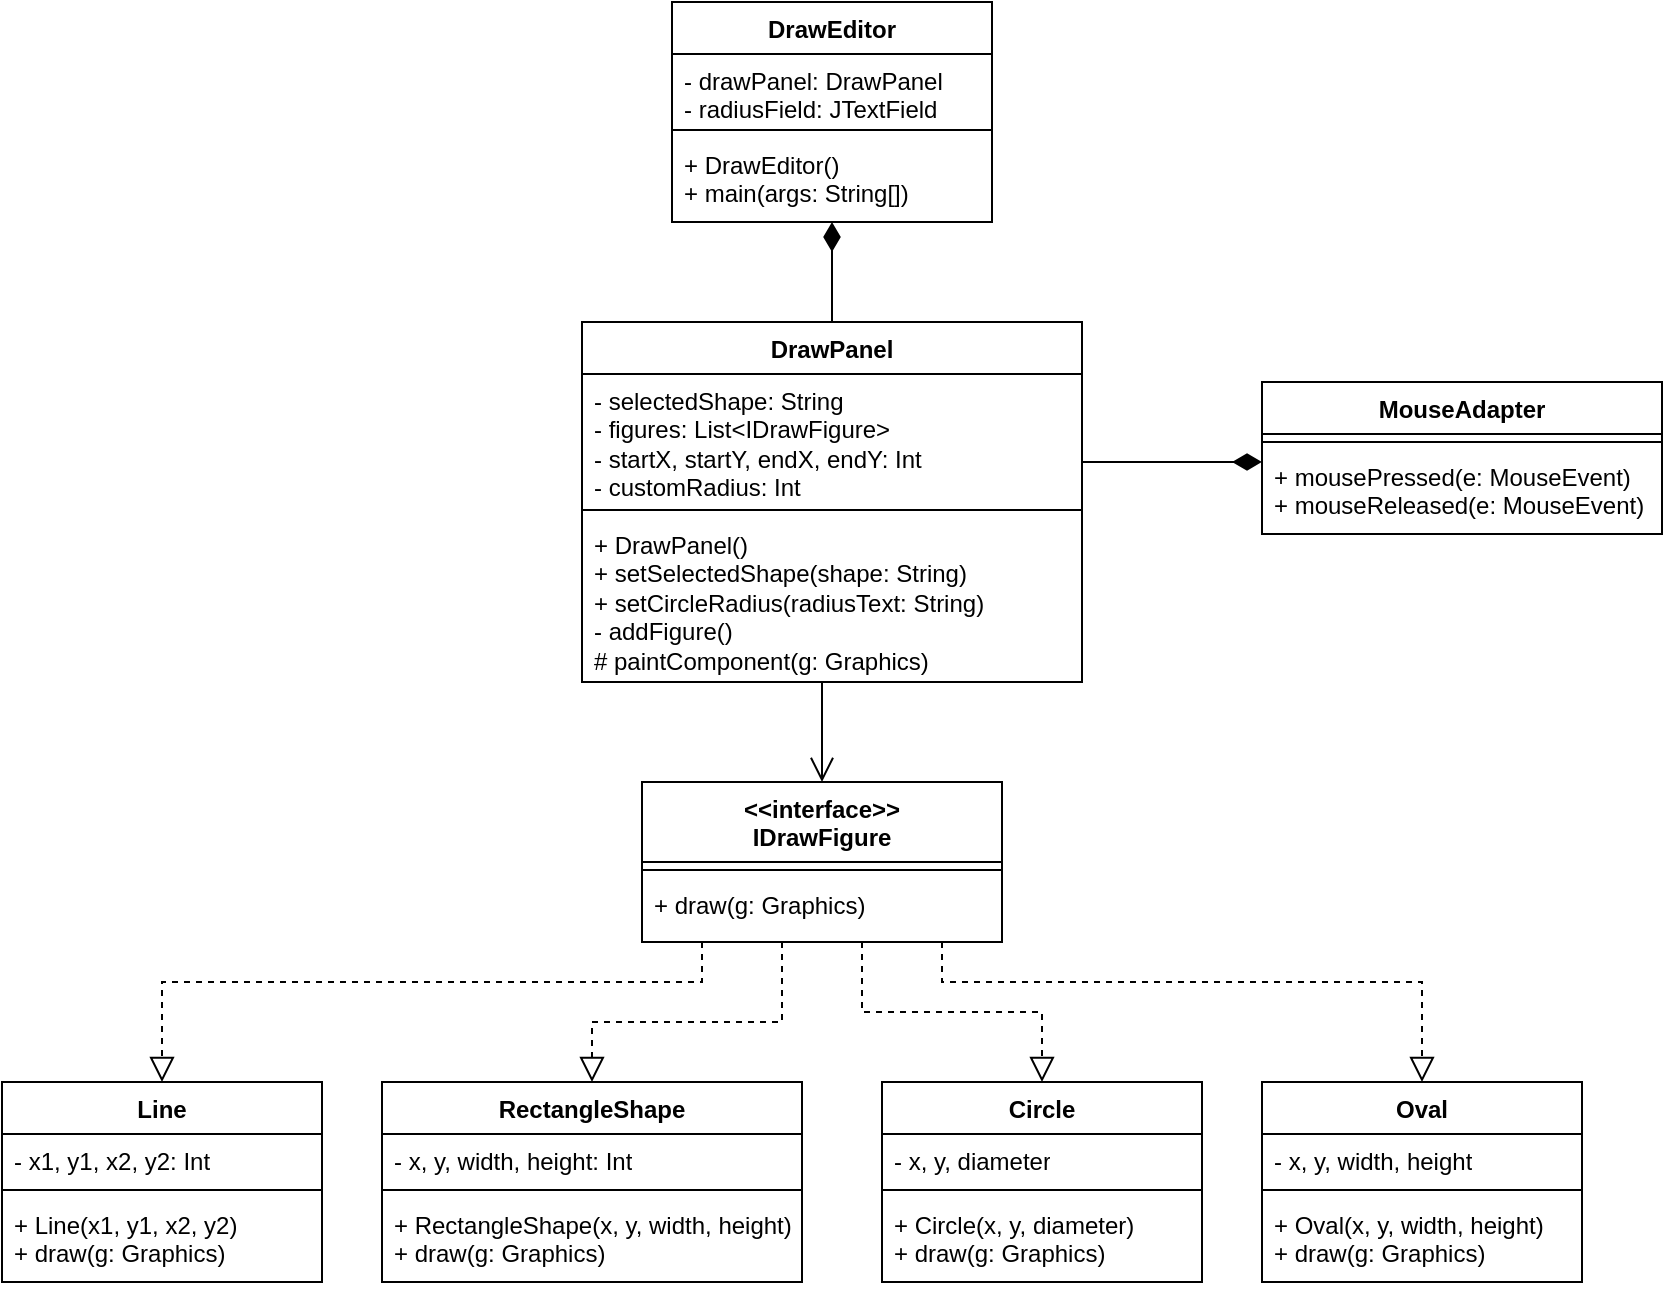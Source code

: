<mxfile version="26.0.15">
  <diagram name="Page-1" id="bhdjwHQwWZ2KyJyDT0jV">
    <mxGraphModel dx="2085" dy="665" grid="1" gridSize="10" guides="1" tooltips="1" connect="1" arrows="1" fold="1" page="1" pageScale="1" pageWidth="850" pageHeight="1100" math="0" shadow="0">
      <root>
        <mxCell id="0" />
        <mxCell id="1" parent="0" />
        <mxCell id="tiHIsYkmhOJf6O4F-qdP-38" style="edgeStyle=orthogonalEdgeStyle;rounded=0;orthogonalLoop=1;jettySize=auto;html=1;entryX=0.5;entryY=0;entryDx=0;entryDy=0;endArrow=none;endFill=1;endSize=12;startSize=12;startFill=1;startArrow=diamondThin;" edge="1" parent="1" source="tiHIsYkmhOJf6O4F-qdP-1" target="tiHIsYkmhOJf6O4F-qdP-5">
          <mxGeometry relative="1" as="geometry" />
        </mxCell>
        <mxCell id="tiHIsYkmhOJf6O4F-qdP-1" value="DrawEditor" style="swimlane;fontStyle=1;align=center;verticalAlign=top;childLayout=stackLayout;horizontal=1;startSize=26;horizontalStack=0;resizeParent=1;resizeParentMax=0;resizeLast=0;collapsible=1;marginBottom=0;whiteSpace=wrap;html=1;" vertex="1" parent="1">
          <mxGeometry x="205" y="170" width="160" height="110" as="geometry" />
        </mxCell>
        <mxCell id="tiHIsYkmhOJf6O4F-qdP-2" value="- drawPanel: DrawPanel&lt;div&gt;- radiusField: JTextField&lt;/div&gt;" style="text;strokeColor=none;fillColor=none;align=left;verticalAlign=top;spacingLeft=4;spacingRight=4;overflow=hidden;rotatable=0;points=[[0,0.5],[1,0.5]];portConstraint=eastwest;whiteSpace=wrap;html=1;" vertex="1" parent="tiHIsYkmhOJf6O4F-qdP-1">
          <mxGeometry y="26" width="160" height="34" as="geometry" />
        </mxCell>
        <mxCell id="tiHIsYkmhOJf6O4F-qdP-3" value="" style="line;strokeWidth=1;fillColor=none;align=left;verticalAlign=middle;spacingTop=-1;spacingLeft=3;spacingRight=3;rotatable=0;labelPosition=right;points=[];portConstraint=eastwest;strokeColor=inherit;" vertex="1" parent="tiHIsYkmhOJf6O4F-qdP-1">
          <mxGeometry y="60" width="160" height="8" as="geometry" />
        </mxCell>
        <mxCell id="tiHIsYkmhOJf6O4F-qdP-4" value="+ DrawEditor()&lt;div&gt;+ main(args: String[])&amp;nbsp;&lt;/div&gt;" style="text;strokeColor=none;fillColor=none;align=left;verticalAlign=top;spacingLeft=4;spacingRight=4;overflow=hidden;rotatable=0;points=[[0,0.5],[1,0.5]];portConstraint=eastwest;whiteSpace=wrap;html=1;" vertex="1" parent="tiHIsYkmhOJf6O4F-qdP-1">
          <mxGeometry y="68" width="160" height="42" as="geometry" />
        </mxCell>
        <mxCell id="tiHIsYkmhOJf6O4F-qdP-41" style="edgeStyle=orthogonalEdgeStyle;rounded=0;orthogonalLoop=1;jettySize=auto;html=1;entryX=0.5;entryY=0;entryDx=0;entryDy=0;endSize=10;endArrow=open;endFill=0;" edge="1" parent="1" source="tiHIsYkmhOJf6O4F-qdP-5" target="tiHIsYkmhOJf6O4F-qdP-14">
          <mxGeometry relative="1" as="geometry">
            <Array as="points">
              <mxPoint x="280" y="520" />
              <mxPoint x="280" y="520" />
            </Array>
          </mxGeometry>
        </mxCell>
        <mxCell id="tiHIsYkmhOJf6O4F-qdP-5" value="DrawPanel" style="swimlane;fontStyle=1;align=center;verticalAlign=top;childLayout=stackLayout;horizontal=1;startSize=26;horizontalStack=0;resizeParent=1;resizeParentMax=0;resizeLast=0;collapsible=1;marginBottom=0;whiteSpace=wrap;html=1;" vertex="1" parent="1">
          <mxGeometry x="160" y="330" width="250" height="180" as="geometry" />
        </mxCell>
        <mxCell id="tiHIsYkmhOJf6O4F-qdP-6" value="- selectedShape: String&lt;div&gt;- figures: List&amp;lt;IDrawFigure&amp;gt;&lt;/div&gt;&lt;div&gt;- startX,&amp;nbsp;&lt;span style=&quot;background-color: transparent; color: light-dark(rgb(0, 0, 0), rgb(255, 255, 255));&quot;&gt;startY,&amp;nbsp;&lt;/span&gt;&lt;span style=&quot;background-color: transparent; color: light-dark(rgb(0, 0, 0), rgb(255, 255, 255));&quot;&gt;endX,&lt;/span&gt;&lt;span style=&quot;background-color: transparent; color: light-dark(rgb(0, 0, 0), rgb(255, 255, 255));&quot;&gt;&amp;nbsp;endY: Int&lt;/span&gt;&lt;/div&gt;&lt;div&gt;- customRadius: Int&lt;/div&gt;" style="text;strokeColor=none;fillColor=none;align=left;verticalAlign=top;spacingLeft=4;spacingRight=4;overflow=hidden;rotatable=0;points=[[0,0.5],[1,0.5]];portConstraint=eastwest;whiteSpace=wrap;html=1;" vertex="1" parent="tiHIsYkmhOJf6O4F-qdP-5">
          <mxGeometry y="26" width="250" height="64" as="geometry" />
        </mxCell>
        <mxCell id="tiHIsYkmhOJf6O4F-qdP-7" value="" style="line;strokeWidth=1;fillColor=none;align=left;verticalAlign=middle;spacingTop=-1;spacingLeft=3;spacingRight=3;rotatable=0;labelPosition=right;points=[];portConstraint=eastwest;strokeColor=inherit;" vertex="1" parent="tiHIsYkmhOJf6O4F-qdP-5">
          <mxGeometry y="90" width="250" height="8" as="geometry" />
        </mxCell>
        <mxCell id="tiHIsYkmhOJf6O4F-qdP-8" value="+ DrawPanel()&lt;div&gt;+ setSelectedShape(shape: String)&lt;/div&gt;&lt;div&gt;+ setCircleRadius(radiusText: String)&lt;/div&gt;&lt;div&gt;- addFigure()&lt;/div&gt;&lt;div&gt;# paintComponent(g: Graphics)&lt;/div&gt;" style="text;strokeColor=none;fillColor=none;align=left;verticalAlign=top;spacingLeft=4;spacingRight=4;overflow=hidden;rotatable=0;points=[[0,0.5],[1,0.5]];portConstraint=eastwest;whiteSpace=wrap;html=1;" vertex="1" parent="tiHIsYkmhOJf6O4F-qdP-5">
          <mxGeometry y="98" width="250" height="82" as="geometry" />
        </mxCell>
        <mxCell id="tiHIsYkmhOJf6O4F-qdP-10" value="MouseAdapter" style="swimlane;fontStyle=1;align=center;verticalAlign=top;childLayout=stackLayout;horizontal=1;startSize=26;horizontalStack=0;resizeParent=1;resizeParentMax=0;resizeLast=0;collapsible=1;marginBottom=0;whiteSpace=wrap;html=1;" vertex="1" parent="1">
          <mxGeometry x="500" y="360" width="200" height="76" as="geometry" />
        </mxCell>
        <mxCell id="tiHIsYkmhOJf6O4F-qdP-12" value="" style="line;strokeWidth=1;fillColor=none;align=left;verticalAlign=middle;spacingTop=-1;spacingLeft=3;spacingRight=3;rotatable=0;labelPosition=right;points=[];portConstraint=eastwest;strokeColor=inherit;" vertex="1" parent="tiHIsYkmhOJf6O4F-qdP-10">
          <mxGeometry y="26" width="200" height="8" as="geometry" />
        </mxCell>
        <mxCell id="tiHIsYkmhOJf6O4F-qdP-13" value="+ mousePressed(e: MouseEvent)&lt;div&gt;+ mouseReleased(e: MouseEvent)&lt;/div&gt;" style="text;strokeColor=none;fillColor=none;align=left;verticalAlign=top;spacingLeft=4;spacingRight=4;overflow=hidden;rotatable=0;points=[[0,0.5],[1,0.5]];portConstraint=eastwest;whiteSpace=wrap;html=1;" vertex="1" parent="tiHIsYkmhOJf6O4F-qdP-10">
          <mxGeometry y="34" width="200" height="42" as="geometry" />
        </mxCell>
        <mxCell id="tiHIsYkmhOJf6O4F-qdP-9" style="edgeStyle=orthogonalEdgeStyle;rounded=0;orthogonalLoop=1;jettySize=auto;html=1;endArrow=diamondThin;endFill=1;startSize=12;endSize=12;" edge="1" parent="1" target="tiHIsYkmhOJf6O4F-qdP-10">
          <mxGeometry relative="1" as="geometry">
            <mxPoint x="480" y="388" as="targetPoint" />
            <mxPoint x="410" y="424" as="sourcePoint" />
            <Array as="points">
              <mxPoint x="410" y="400" />
            </Array>
          </mxGeometry>
        </mxCell>
        <mxCell id="tiHIsYkmhOJf6O4F-qdP-34" style="edgeStyle=orthogonalEdgeStyle;rounded=0;orthogonalLoop=1;jettySize=auto;html=1;entryX=0.5;entryY=0;entryDx=0;entryDy=0;endArrow=block;endFill=0;endSize=10;dashed=1;" edge="1" parent="1" source="tiHIsYkmhOJf6O4F-qdP-14" target="tiHIsYkmhOJf6O4F-qdP-18">
          <mxGeometry relative="1" as="geometry">
            <Array as="points">
              <mxPoint x="220" y="660" />
              <mxPoint x="-50" y="660" />
            </Array>
          </mxGeometry>
        </mxCell>
        <mxCell id="tiHIsYkmhOJf6O4F-qdP-35" style="edgeStyle=orthogonalEdgeStyle;rounded=0;orthogonalLoop=1;jettySize=auto;html=1;entryX=0.5;entryY=0;entryDx=0;entryDy=0;endArrow=block;endFill=0;endSize=10;dashed=1;" edge="1" parent="1" source="tiHIsYkmhOJf6O4F-qdP-14" target="tiHIsYkmhOJf6O4F-qdP-22">
          <mxGeometry relative="1" as="geometry">
            <Array as="points">
              <mxPoint x="260" y="680" />
              <mxPoint x="165" y="680" />
            </Array>
          </mxGeometry>
        </mxCell>
        <mxCell id="tiHIsYkmhOJf6O4F-qdP-36" style="edgeStyle=orthogonalEdgeStyle;rounded=0;orthogonalLoop=1;jettySize=auto;html=1;entryX=0.5;entryY=0;entryDx=0;entryDy=0;endArrow=block;endFill=0;endSize=10;dashed=1;" edge="1" parent="1" source="tiHIsYkmhOJf6O4F-qdP-14" target="tiHIsYkmhOJf6O4F-qdP-26">
          <mxGeometry relative="1" as="geometry">
            <Array as="points">
              <mxPoint x="300" y="675" />
              <mxPoint x="390" y="675" />
            </Array>
          </mxGeometry>
        </mxCell>
        <mxCell id="tiHIsYkmhOJf6O4F-qdP-37" style="edgeStyle=orthogonalEdgeStyle;rounded=0;orthogonalLoop=1;jettySize=auto;html=1;entryX=0.5;entryY=0;entryDx=0;entryDy=0;endArrow=block;endFill=0;endSize=10;dashed=1;" edge="1" parent="1" source="tiHIsYkmhOJf6O4F-qdP-14" target="tiHIsYkmhOJf6O4F-qdP-30">
          <mxGeometry relative="1" as="geometry">
            <Array as="points">
              <mxPoint x="340" y="660" />
              <mxPoint x="580" y="660" />
            </Array>
          </mxGeometry>
        </mxCell>
        <mxCell id="tiHIsYkmhOJf6O4F-qdP-14" value="&amp;lt;&amp;lt;interface&amp;gt;&amp;gt;&lt;div&gt;IDrawFigure&lt;/div&gt;" style="swimlane;fontStyle=1;align=center;verticalAlign=top;childLayout=stackLayout;horizontal=1;startSize=40;horizontalStack=0;resizeParent=1;resizeParentMax=0;resizeLast=0;collapsible=1;marginBottom=0;whiteSpace=wrap;html=1;" vertex="1" parent="1">
          <mxGeometry x="190" y="560" width="180" height="80" as="geometry" />
        </mxCell>
        <mxCell id="tiHIsYkmhOJf6O4F-qdP-16" value="" style="line;strokeWidth=1;fillColor=none;align=left;verticalAlign=middle;spacingTop=-1;spacingLeft=3;spacingRight=3;rotatable=0;labelPosition=right;points=[];portConstraint=eastwest;strokeColor=inherit;" vertex="1" parent="tiHIsYkmhOJf6O4F-qdP-14">
          <mxGeometry y="40" width="180" height="8" as="geometry" />
        </mxCell>
        <mxCell id="tiHIsYkmhOJf6O4F-qdP-17" value="+ draw(g: Graphics)" style="text;strokeColor=none;fillColor=none;align=left;verticalAlign=top;spacingLeft=4;spacingRight=4;overflow=hidden;rotatable=0;points=[[0,0.5],[1,0.5]];portConstraint=eastwest;whiteSpace=wrap;html=1;" vertex="1" parent="tiHIsYkmhOJf6O4F-qdP-14">
          <mxGeometry y="48" width="180" height="32" as="geometry" />
        </mxCell>
        <mxCell id="tiHIsYkmhOJf6O4F-qdP-18" value="Line" style="swimlane;fontStyle=1;align=center;verticalAlign=top;childLayout=stackLayout;horizontal=1;startSize=26;horizontalStack=0;resizeParent=1;resizeParentMax=0;resizeLast=0;collapsible=1;marginBottom=0;whiteSpace=wrap;html=1;" vertex="1" parent="1">
          <mxGeometry x="-130" y="710" width="160" height="100" as="geometry" />
        </mxCell>
        <mxCell id="tiHIsYkmhOJf6O4F-qdP-19" value="- x1, y1, x2, y2: Int" style="text;strokeColor=none;fillColor=none;align=left;verticalAlign=top;spacingLeft=4;spacingRight=4;overflow=hidden;rotatable=0;points=[[0,0.5],[1,0.5]];portConstraint=eastwest;whiteSpace=wrap;html=1;" vertex="1" parent="tiHIsYkmhOJf6O4F-qdP-18">
          <mxGeometry y="26" width="160" height="24" as="geometry" />
        </mxCell>
        <mxCell id="tiHIsYkmhOJf6O4F-qdP-20" value="" style="line;strokeWidth=1;fillColor=none;align=left;verticalAlign=middle;spacingTop=-1;spacingLeft=3;spacingRight=3;rotatable=0;labelPosition=right;points=[];portConstraint=eastwest;strokeColor=inherit;" vertex="1" parent="tiHIsYkmhOJf6O4F-qdP-18">
          <mxGeometry y="50" width="160" height="8" as="geometry" />
        </mxCell>
        <mxCell id="tiHIsYkmhOJf6O4F-qdP-21" value="+ Line(x1, y1, x2, y2)&lt;div&gt;+ draw(g: Graphics)&lt;/div&gt;" style="text;strokeColor=none;fillColor=none;align=left;verticalAlign=top;spacingLeft=4;spacingRight=4;overflow=hidden;rotatable=0;points=[[0,0.5],[1,0.5]];portConstraint=eastwest;whiteSpace=wrap;html=1;" vertex="1" parent="tiHIsYkmhOJf6O4F-qdP-18">
          <mxGeometry y="58" width="160" height="42" as="geometry" />
        </mxCell>
        <mxCell id="tiHIsYkmhOJf6O4F-qdP-22" value="RectangleShape" style="swimlane;fontStyle=1;align=center;verticalAlign=top;childLayout=stackLayout;horizontal=1;startSize=26;horizontalStack=0;resizeParent=1;resizeParentMax=0;resizeLast=0;collapsible=1;marginBottom=0;whiteSpace=wrap;html=1;" vertex="1" parent="1">
          <mxGeometry x="60" y="710" width="210" height="100" as="geometry" />
        </mxCell>
        <mxCell id="tiHIsYkmhOJf6O4F-qdP-23" value="- x, y, width, height: Int" style="text;strokeColor=none;fillColor=none;align=left;verticalAlign=top;spacingLeft=4;spacingRight=4;overflow=hidden;rotatable=0;points=[[0,0.5],[1,0.5]];portConstraint=eastwest;whiteSpace=wrap;html=1;" vertex="1" parent="tiHIsYkmhOJf6O4F-qdP-22">
          <mxGeometry y="26" width="210" height="24" as="geometry" />
        </mxCell>
        <mxCell id="tiHIsYkmhOJf6O4F-qdP-24" value="" style="line;strokeWidth=1;fillColor=none;align=left;verticalAlign=middle;spacingTop=-1;spacingLeft=3;spacingRight=3;rotatable=0;labelPosition=right;points=[];portConstraint=eastwest;strokeColor=inherit;" vertex="1" parent="tiHIsYkmhOJf6O4F-qdP-22">
          <mxGeometry y="50" width="210" height="8" as="geometry" />
        </mxCell>
        <mxCell id="tiHIsYkmhOJf6O4F-qdP-25" value="+ RectangleShape(x, y, width, height)&lt;div&gt;+ draw(g: Graphics)&lt;/div&gt;" style="text;strokeColor=none;fillColor=none;align=left;verticalAlign=top;spacingLeft=4;spacingRight=4;overflow=hidden;rotatable=0;points=[[0,0.5],[1,0.5]];portConstraint=eastwest;whiteSpace=wrap;html=1;" vertex="1" parent="tiHIsYkmhOJf6O4F-qdP-22">
          <mxGeometry y="58" width="210" height="42" as="geometry" />
        </mxCell>
        <mxCell id="tiHIsYkmhOJf6O4F-qdP-26" value="Circle" style="swimlane;fontStyle=1;align=center;verticalAlign=top;childLayout=stackLayout;horizontal=1;startSize=26;horizontalStack=0;resizeParent=1;resizeParentMax=0;resizeLast=0;collapsible=1;marginBottom=0;whiteSpace=wrap;html=1;" vertex="1" parent="1">
          <mxGeometry x="310" y="710" width="160" height="100" as="geometry" />
        </mxCell>
        <mxCell id="tiHIsYkmhOJf6O4F-qdP-27" value="- x, y, diameter" style="text;strokeColor=none;fillColor=none;align=left;verticalAlign=top;spacingLeft=4;spacingRight=4;overflow=hidden;rotatable=0;points=[[0,0.5],[1,0.5]];portConstraint=eastwest;whiteSpace=wrap;html=1;" vertex="1" parent="tiHIsYkmhOJf6O4F-qdP-26">
          <mxGeometry y="26" width="160" height="24" as="geometry" />
        </mxCell>
        <mxCell id="tiHIsYkmhOJf6O4F-qdP-28" value="" style="line;strokeWidth=1;fillColor=none;align=left;verticalAlign=middle;spacingTop=-1;spacingLeft=3;spacingRight=3;rotatable=0;labelPosition=right;points=[];portConstraint=eastwest;strokeColor=inherit;" vertex="1" parent="tiHIsYkmhOJf6O4F-qdP-26">
          <mxGeometry y="50" width="160" height="8" as="geometry" />
        </mxCell>
        <mxCell id="tiHIsYkmhOJf6O4F-qdP-29" value="+ Circle(x, y, diameter)&lt;div&gt;+ draw(g: Graphics)&lt;/div&gt;" style="text;strokeColor=none;fillColor=none;align=left;verticalAlign=top;spacingLeft=4;spacingRight=4;overflow=hidden;rotatable=0;points=[[0,0.5],[1,0.5]];portConstraint=eastwest;whiteSpace=wrap;html=1;" vertex="1" parent="tiHIsYkmhOJf6O4F-qdP-26">
          <mxGeometry y="58" width="160" height="42" as="geometry" />
        </mxCell>
        <mxCell id="tiHIsYkmhOJf6O4F-qdP-30" value="Oval" style="swimlane;fontStyle=1;align=center;verticalAlign=top;childLayout=stackLayout;horizontal=1;startSize=26;horizontalStack=0;resizeParent=1;resizeParentMax=0;resizeLast=0;collapsible=1;marginBottom=0;whiteSpace=wrap;html=1;" vertex="1" parent="1">
          <mxGeometry x="500" y="710" width="160" height="100" as="geometry" />
        </mxCell>
        <mxCell id="tiHIsYkmhOJf6O4F-qdP-31" value="- x, y, width, height" style="text;strokeColor=none;fillColor=none;align=left;verticalAlign=top;spacingLeft=4;spacingRight=4;overflow=hidden;rotatable=0;points=[[0,0.5],[1,0.5]];portConstraint=eastwest;whiteSpace=wrap;html=1;" vertex="1" parent="tiHIsYkmhOJf6O4F-qdP-30">
          <mxGeometry y="26" width="160" height="24" as="geometry" />
        </mxCell>
        <mxCell id="tiHIsYkmhOJf6O4F-qdP-32" value="" style="line;strokeWidth=1;fillColor=none;align=left;verticalAlign=middle;spacingTop=-1;spacingLeft=3;spacingRight=3;rotatable=0;labelPosition=right;points=[];portConstraint=eastwest;strokeColor=inherit;" vertex="1" parent="tiHIsYkmhOJf6O4F-qdP-30">
          <mxGeometry y="50" width="160" height="8" as="geometry" />
        </mxCell>
        <mxCell id="tiHIsYkmhOJf6O4F-qdP-33" value="+ Oval(x, y, width, height)&lt;br&gt;&lt;div&gt;+ draw(g: Graphics)&lt;/div&gt;" style="text;strokeColor=none;fillColor=none;align=left;verticalAlign=top;spacingLeft=4;spacingRight=4;overflow=hidden;rotatable=0;points=[[0,0.5],[1,0.5]];portConstraint=eastwest;whiteSpace=wrap;html=1;" vertex="1" parent="tiHIsYkmhOJf6O4F-qdP-30">
          <mxGeometry y="58" width="160" height="42" as="geometry" />
        </mxCell>
      </root>
    </mxGraphModel>
  </diagram>
</mxfile>
